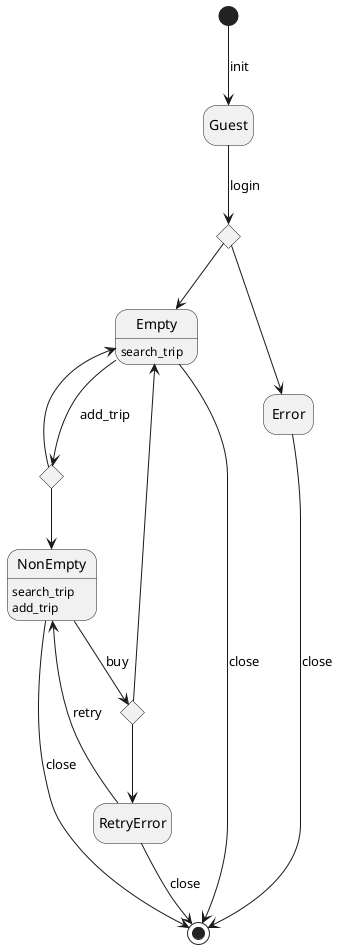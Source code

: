 @startuml
hide empty description
[*] --> Guest : init
NonEmpty --> [*] : close
Empty --> [*] : close
Error --> [*] : close
RetryError --> [*] : close
Empty : search_trip
NonEmpty : search_trip
NonEmpty : add_trip
RetryError --> NonEmpty : retry
state C_Empty <<choice>>
Empty --> C_Empty: add_trip
C_Empty --> Empty
C_Empty --> NonEmpty

state C_NonEmpty <<choice>>
NonEmpty --> C_NonEmpty: buy
C_NonEmpty --> Empty
C_NonEmpty --> RetryError

state C_Guest <<choice>>
Guest --> C_Guest: login
C_Guest --> Empty
C_Guest --> Error

@enduml
